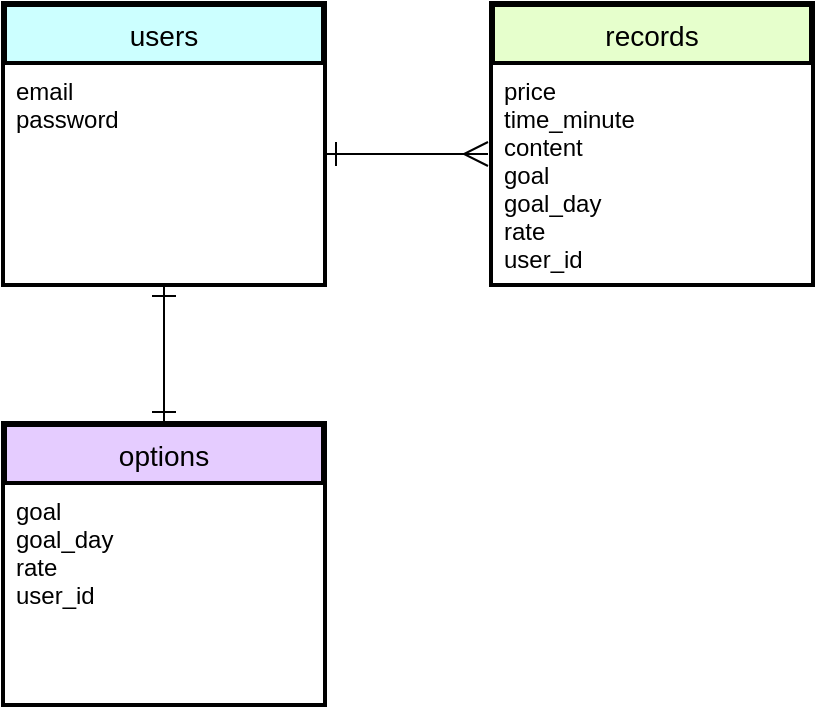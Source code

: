 <mxfile>
    <diagram id="64RgTIW3SXkL0LT36O_N" name="ページ1">
        <mxGraphModel dx="976" dy="682" grid="0" gridSize="10" guides="1" tooltips="1" connect="1" arrows="1" fold="1" page="1" pageScale="1" pageWidth="827" pageHeight="1169" background="#ffffff" math="0" shadow="0">
            <root>
                <mxCell id="0"/>
                <mxCell id="1" parent="0"/>
                <mxCell id="2" value="users" style="swimlane;childLayout=stackLayout;horizontal=1;startSize=30;horizontalStack=0;rounded=0;fontSize=14;fontStyle=0;strokeWidth=3;resizeParent=0;resizeLast=1;shadow=0;dashed=0;align=center;strokeColor=#000000;fontColor=#000000;labelBackgroundColor=none;fillColor=#CCFFFF;" parent="1" vertex="1">
                    <mxGeometry x="90" y="110" width="160" height="140" as="geometry"/>
                </mxCell>
                <mxCell id="3" value="email&#10;password" style="align=left;spacingLeft=4;fontSize=12;verticalAlign=top;resizable=0;rotatable=0;part=1;rounded=0;strokeColor=#000000;fontColor=#000000;labelBackgroundColor=#FFFFFF;fillColor=#FFFFFF;" parent="2" vertex="1">
                    <mxGeometry y="30" width="160" height="110" as="geometry"/>
                </mxCell>
                <mxCell id="7" value="options" style="swimlane;childLayout=stackLayout;horizontal=1;startSize=30;horizontalStack=0;rounded=0;fontSize=14;fontStyle=0;strokeWidth=3;resizeParent=0;resizeLast=1;shadow=0;dashed=0;align=center;strokeColor=#000000;fontColor=#000000;labelBackgroundColor=none;fillColor=#E5CCFF;" parent="1" vertex="1">
                    <mxGeometry x="90" y="320" width="160" height="140" as="geometry"/>
                </mxCell>
                <mxCell id="8" value="goal&#10;goal_day&#10;rate&#10;user_id" style="align=left;spacingLeft=4;fontSize=12;verticalAlign=top;resizable=0;rotatable=0;part=1;rounded=0;strokeColor=#000000;fontColor=#000000;labelBackgroundColor=#FFFFFF;fillColor=#FFFFFF;" parent="7" vertex="1">
                    <mxGeometry y="30" width="160" height="110" as="geometry"/>
                </mxCell>
                <mxCell id="9" value="records" style="swimlane;childLayout=stackLayout;horizontal=1;startSize=30;horizontalStack=0;rounded=0;fontSize=14;fontStyle=0;strokeWidth=3;resizeParent=0;resizeLast=1;shadow=0;dashed=0;align=center;strokeColor=#000000;fontColor=#000000;labelBackgroundColor=none;fillColor=#E6FFCC;" parent="1" vertex="1">
                    <mxGeometry x="334" y="110" width="160" height="140" as="geometry"/>
                </mxCell>
                <mxCell id="10" value="price&#10;time_minute&#10;content&#10;goal&#10;goal_day&#10;rate&#10;user_id" style="align=left;spacingLeft=4;fontSize=12;verticalAlign=top;resizable=0;rotatable=0;part=1;rounded=0;strokeColor=#000000;fontColor=#000000;labelBackgroundColor=#FFFFFF;fillColor=#FFFFFF;" parent="9" vertex="1">
                    <mxGeometry y="30" width="160" height="110" as="geometry"/>
                </mxCell>
                <mxCell id="16" style="edgeStyle=none;jumpSize=10;html=1;exitX=0.5;exitY=1;exitDx=0;exitDy=0;entryX=0.5;entryY=0;entryDx=0;entryDy=0;startArrow=ERone;startFill=0;startSize=10;endSize=10;sourcePerimeterSpacing=0;targetPerimeterSpacing=0;endArrow=ERone;endFill=0;strokeColor=#000000;fontColor=#000000;labelBackgroundColor=#FFFFFF;fillColor=#FFFFFF;" parent="1" source="3" target="7" edge="1">
                    <mxGeometry relative="1" as="geometry"/>
                </mxCell>
                <mxCell id="18" style="edgeStyle=none;jumpSize=10;html=1;exitX=1;exitY=0.409;exitDx=0;exitDy=0;startArrow=ERone;startFill=0;endArrow=ERmany;endFill=0;startSize=10;endSize=10;sourcePerimeterSpacing=0;targetPerimeterSpacing=0;exitPerimeter=0;strokeColor=#000000;fontColor=#000000;labelBackgroundColor=#FFFFFF;fillColor=#FFFFFF;" parent="1" source="3" edge="1">
                    <mxGeometry relative="1" as="geometry">
                        <mxPoint x="332" y="185" as="targetPoint"/>
                    </mxGeometry>
                </mxCell>
            </root>
        </mxGraphModel>
    </diagram>
</mxfile>